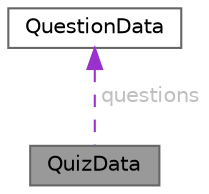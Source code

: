 digraph "QuizData"
{
 // LATEX_PDF_SIZE
  bgcolor="transparent";
  edge [fontname=Helvetica,fontsize=10,labelfontname=Helvetica,labelfontsize=10];
  node [fontname=Helvetica,fontsize=10,shape=box,height=0.2,width=0.4];
  Node1 [id="Node000001",label="QuizData",height=0.2,width=0.4,color="gray40", fillcolor="grey60", style="filled", fontcolor="black",tooltip="Container for an array of questions."];
  Node2 -> Node1 [id="edge1_Node000001_Node000002",dir="back",color="darkorchid3",style="dashed",tooltip=" ",label=" questions",fontcolor="grey" ];
  Node2 [id="Node000002",label="QuestionData",height=0.2,width=0.4,color="gray40", fillcolor="white", style="filled",URL="$class_question_data.html",tooltip="Represents a single question in the quiz, including its text, possible answers, correct answers,..."];
}
